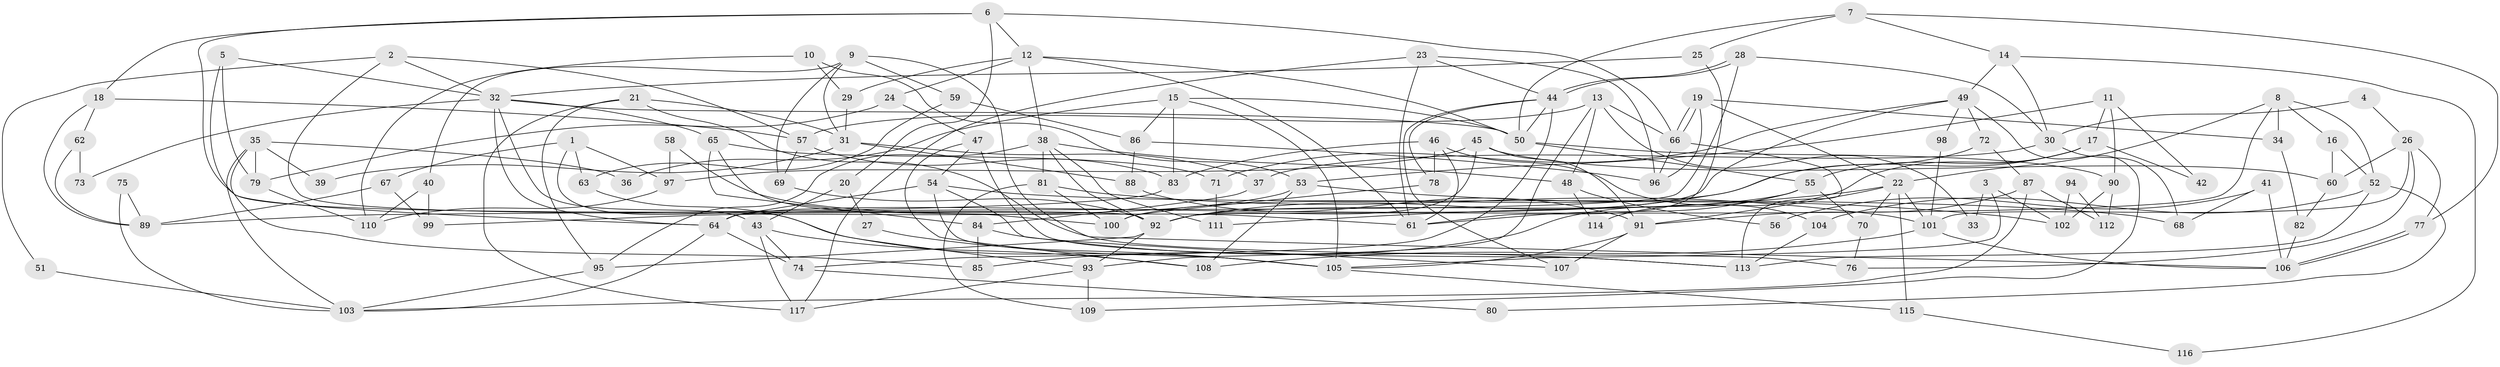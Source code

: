 // Generated by graph-tools (version 1.1) at 2025/15/03/09/25 04:15:07]
// undirected, 117 vertices, 234 edges
graph export_dot {
graph [start="1"]
  node [color=gray90,style=filled];
  1;
  2;
  3;
  4;
  5;
  6;
  7;
  8;
  9;
  10;
  11;
  12;
  13;
  14;
  15;
  16;
  17;
  18;
  19;
  20;
  21;
  22;
  23;
  24;
  25;
  26;
  27;
  28;
  29;
  30;
  31;
  32;
  33;
  34;
  35;
  36;
  37;
  38;
  39;
  40;
  41;
  42;
  43;
  44;
  45;
  46;
  47;
  48;
  49;
  50;
  51;
  52;
  53;
  54;
  55;
  56;
  57;
  58;
  59;
  60;
  61;
  62;
  63;
  64;
  65;
  66;
  67;
  68;
  69;
  70;
  71;
  72;
  73;
  74;
  75;
  76;
  77;
  78;
  79;
  80;
  81;
  82;
  83;
  84;
  85;
  86;
  87;
  88;
  89;
  90;
  91;
  92;
  93;
  94;
  95;
  96;
  97;
  98;
  99;
  100;
  101;
  102;
  103;
  104;
  105;
  106;
  107;
  108;
  109;
  110;
  111;
  112;
  113;
  114;
  115;
  116;
  117;
  1 -- 63;
  1 -- 97;
  1 -- 67;
  1 -- 105;
  2 -- 92;
  2 -- 32;
  2 -- 51;
  2 -- 57;
  3 -- 102;
  3 -- 105;
  3 -- 33;
  4 -- 26;
  4 -- 30;
  5 -- 64;
  5 -- 32;
  5 -- 79;
  6 -- 92;
  6 -- 12;
  6 -- 18;
  6 -- 20;
  6 -- 66;
  7 -- 50;
  7 -- 25;
  7 -- 14;
  7 -- 77;
  8 -- 16;
  8 -- 22;
  8 -- 34;
  8 -- 52;
  8 -- 92;
  9 -- 76;
  9 -- 69;
  9 -- 31;
  9 -- 40;
  9 -- 59;
  10 -- 29;
  10 -- 110;
  10 -- 53;
  11 -- 17;
  11 -- 53;
  11 -- 42;
  11 -- 90;
  12 -- 38;
  12 -- 50;
  12 -- 24;
  12 -- 29;
  12 -- 61;
  13 -- 57;
  13 -- 66;
  13 -- 33;
  13 -- 48;
  13 -- 93;
  14 -- 30;
  14 -- 49;
  14 -- 116;
  15 -- 50;
  15 -- 105;
  15 -- 36;
  15 -- 83;
  15 -- 86;
  16 -- 52;
  16 -- 60;
  17 -- 55;
  17 -- 100;
  17 -- 42;
  17 -- 114;
  18 -- 57;
  18 -- 62;
  18 -- 89;
  19 -- 96;
  19 -- 66;
  19 -- 66;
  19 -- 22;
  19 -- 34;
  20 -- 43;
  20 -- 27;
  21 -- 117;
  21 -- 95;
  21 -- 31;
  21 -- 106;
  22 -- 101;
  22 -- 70;
  22 -- 91;
  22 -- 111;
  22 -- 115;
  23 -- 96;
  23 -- 61;
  23 -- 44;
  23 -- 117;
  24 -- 79;
  24 -- 47;
  25 -- 32;
  25 -- 61;
  26 -- 77;
  26 -- 60;
  26 -- 76;
  26 -- 101;
  27 -- 105;
  28 -- 44;
  28 -- 44;
  28 -- 64;
  28 -- 30;
  29 -- 31;
  30 -- 37;
  30 -- 68;
  31 -- 37;
  31 -- 39;
  31 -- 88;
  32 -- 65;
  32 -- 43;
  32 -- 50;
  32 -- 64;
  32 -- 73;
  34 -- 82;
  35 -- 85;
  35 -- 103;
  35 -- 36;
  35 -- 39;
  35 -- 79;
  37 -- 84;
  38 -- 81;
  38 -- 95;
  38 -- 48;
  38 -- 92;
  38 -- 111;
  40 -- 99;
  40 -- 110;
  41 -- 68;
  41 -- 106;
  41 -- 56;
  43 -- 117;
  43 -- 108;
  43 -- 74;
  44 -- 50;
  44 -- 74;
  44 -- 78;
  44 -- 107;
  45 -- 91;
  45 -- 92;
  45 -- 60;
  45 -- 97;
  46 -- 61;
  46 -- 104;
  46 -- 78;
  46 -- 83;
  47 -- 54;
  47 -- 108;
  47 -- 113;
  48 -- 56;
  48 -- 114;
  49 -- 64;
  49 -- 71;
  49 -- 72;
  49 -- 98;
  49 -- 109;
  50 -- 55;
  50 -- 90;
  51 -- 103;
  52 -- 113;
  52 -- 80;
  52 -- 104;
  53 -- 108;
  53 -- 99;
  53 -- 102;
  54 -- 64;
  54 -- 107;
  54 -- 68;
  54 -- 105;
  55 -- 92;
  55 -- 61;
  55 -- 70;
  55 -- 85;
  57 -- 83;
  57 -- 69;
  58 -- 61;
  58 -- 97;
  59 -- 86;
  59 -- 63;
  60 -- 82;
  62 -- 89;
  62 -- 73;
  63 -- 93;
  64 -- 74;
  64 -- 103;
  65 -- 71;
  65 -- 100;
  65 -- 84;
  66 -- 96;
  66 -- 113;
  67 -- 89;
  67 -- 99;
  69 -- 92;
  70 -- 76;
  71 -- 111;
  72 -- 92;
  72 -- 87;
  74 -- 80;
  75 -- 103;
  75 -- 89;
  77 -- 106;
  77 -- 106;
  78 -- 100;
  79 -- 110;
  81 -- 109;
  81 -- 101;
  81 -- 100;
  82 -- 106;
  83 -- 89;
  84 -- 113;
  84 -- 85;
  86 -- 88;
  86 -- 96;
  87 -- 91;
  87 -- 103;
  87 -- 112;
  88 -- 91;
  90 -- 102;
  90 -- 112;
  91 -- 105;
  91 -- 107;
  92 -- 93;
  92 -- 95;
  93 -- 109;
  93 -- 117;
  94 -- 112;
  94 -- 102;
  95 -- 103;
  97 -- 110;
  98 -- 101;
  101 -- 106;
  101 -- 108;
  104 -- 113;
  105 -- 115;
  115 -- 116;
}
